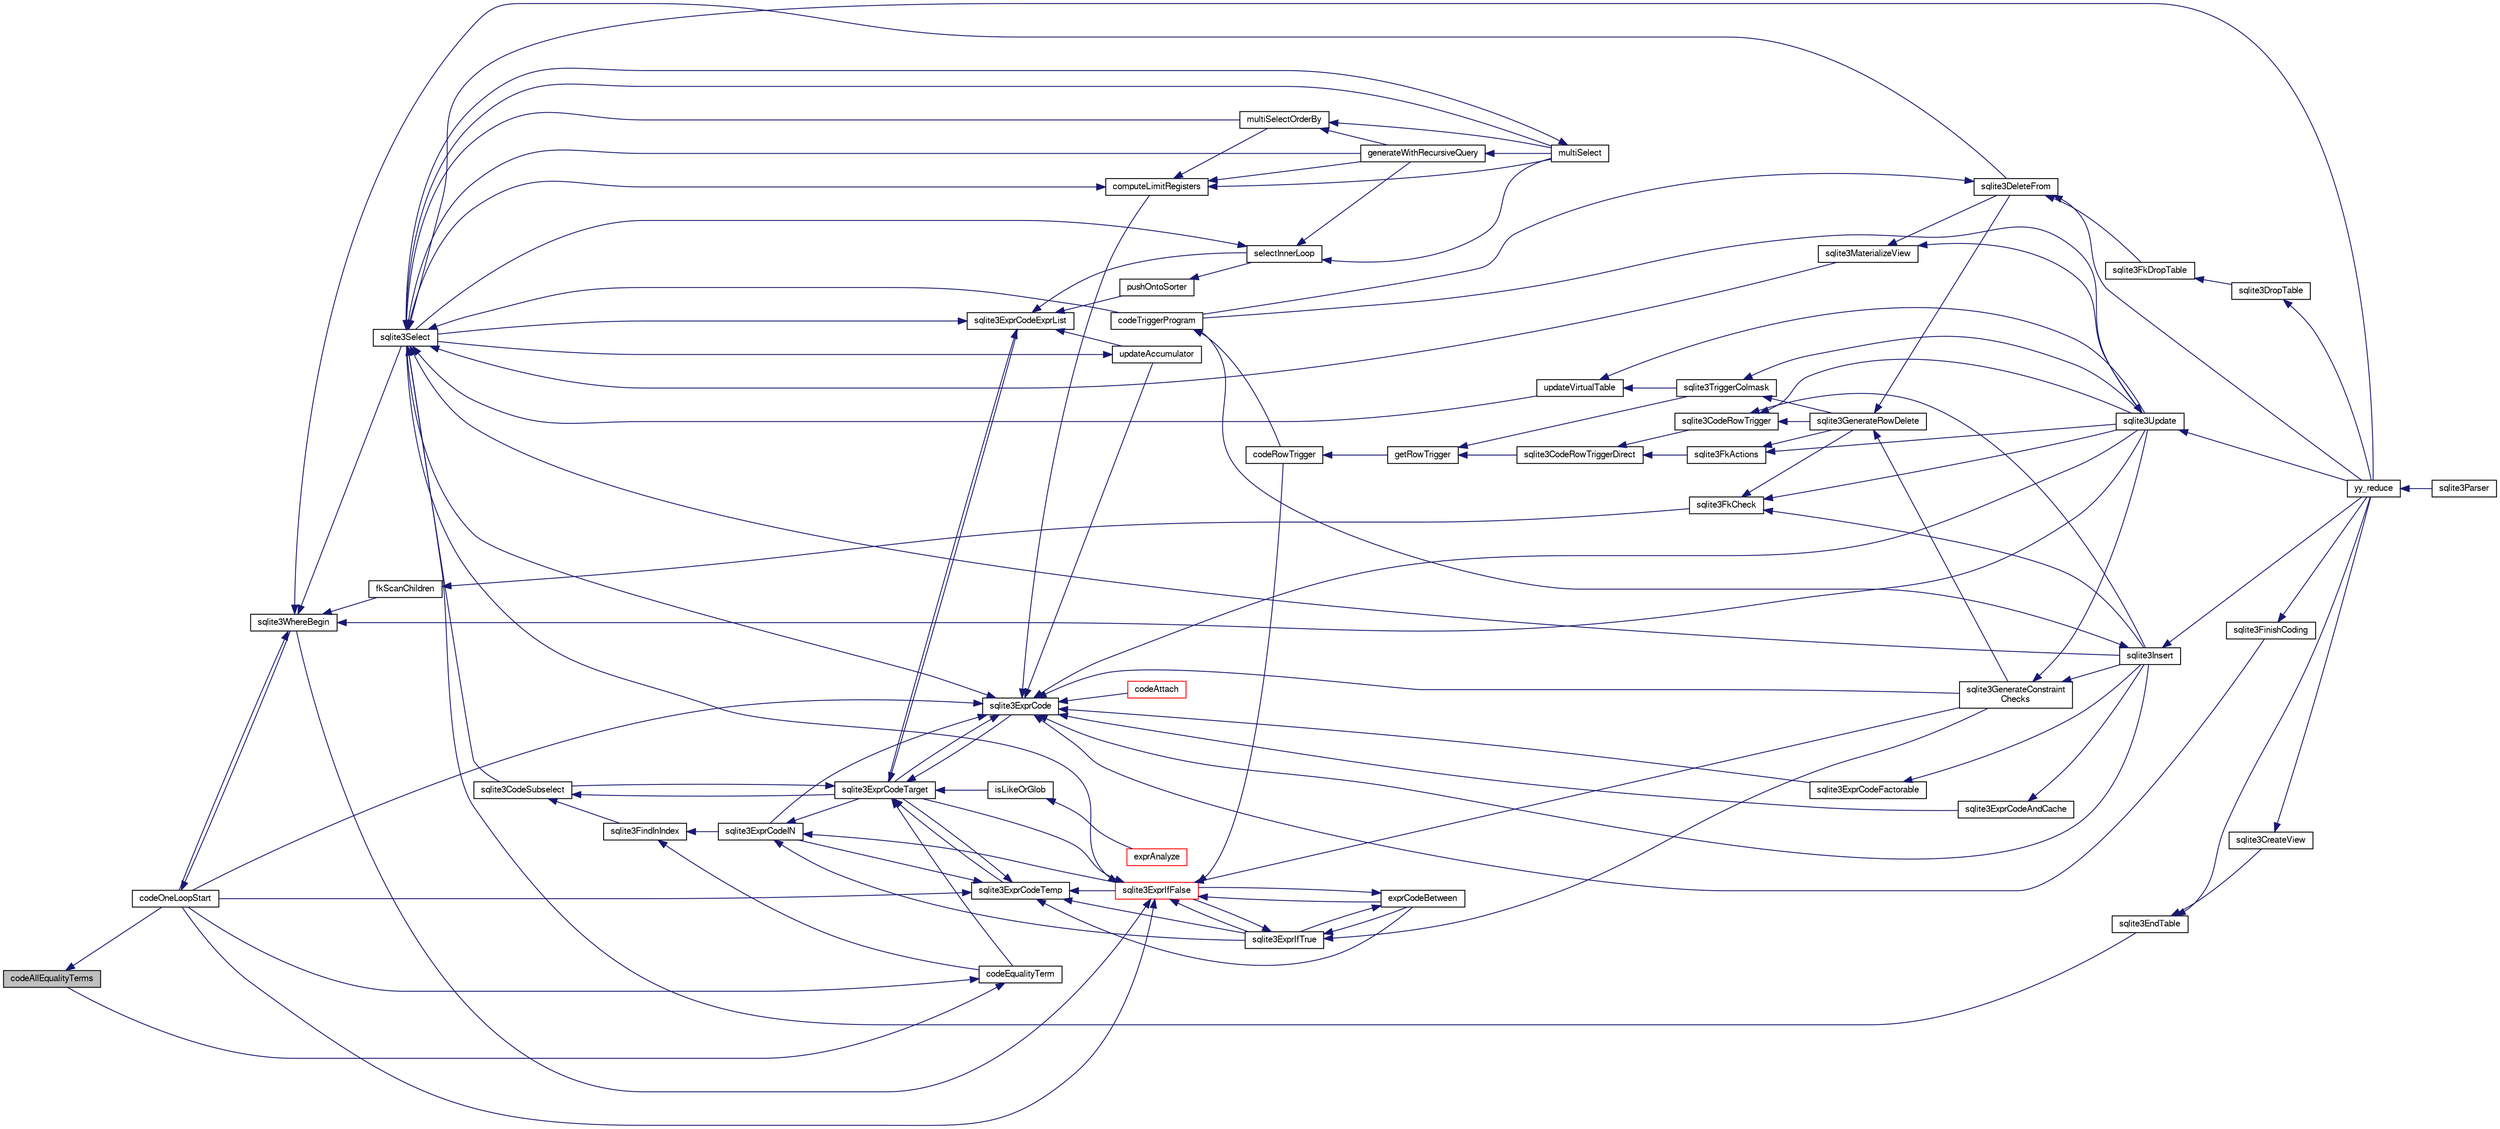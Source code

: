 digraph "codeAllEqualityTerms"
{
  edge [fontname="FreeSans",fontsize="10",labelfontname="FreeSans",labelfontsize="10"];
  node [fontname="FreeSans",fontsize="10",shape=record];
  rankdir="LR";
  Node49494 [label="codeAllEqualityTerms",height=0.2,width=0.4,color="black", fillcolor="grey75", style="filled", fontcolor="black"];
  Node49494 -> Node49495 [dir="back",color="midnightblue",fontsize="10",style="solid",fontname="FreeSans"];
  Node49495 [label="codeOneLoopStart",height=0.2,width=0.4,color="black", fillcolor="white", style="filled",URL="$sqlite3_8c.html#aa868875120b151c169cc79139ed6e008"];
  Node49495 -> Node49496 [dir="back",color="midnightblue",fontsize="10",style="solid",fontname="FreeSans"];
  Node49496 [label="sqlite3WhereBegin",height=0.2,width=0.4,color="black", fillcolor="white", style="filled",URL="$sqlite3_8c.html#acad049f5c9a96a8118cffd5e5ce89f7c"];
  Node49496 -> Node49497 [dir="back",color="midnightblue",fontsize="10",style="solid",fontname="FreeSans"];
  Node49497 [label="sqlite3DeleteFrom",height=0.2,width=0.4,color="black", fillcolor="white", style="filled",URL="$sqlite3_8c.html#ab9b4b45349188b49eabb23f94608a091"];
  Node49497 -> Node49498 [dir="back",color="midnightblue",fontsize="10",style="solid",fontname="FreeSans"];
  Node49498 [label="sqlite3FkDropTable",height=0.2,width=0.4,color="black", fillcolor="white", style="filled",URL="$sqlite3_8c.html#a1218c6fc74e89152ceaa4760e82f5ef9"];
  Node49498 -> Node49499 [dir="back",color="midnightblue",fontsize="10",style="solid",fontname="FreeSans"];
  Node49499 [label="sqlite3DropTable",height=0.2,width=0.4,color="black", fillcolor="white", style="filled",URL="$sqlite3_8c.html#a5534f77364b5568783c0e50db3c9defb"];
  Node49499 -> Node49500 [dir="back",color="midnightblue",fontsize="10",style="solid",fontname="FreeSans"];
  Node49500 [label="yy_reduce",height=0.2,width=0.4,color="black", fillcolor="white", style="filled",URL="$sqlite3_8c.html#a7c419a9b25711c666a9a2449ef377f14"];
  Node49500 -> Node49501 [dir="back",color="midnightblue",fontsize="10",style="solid",fontname="FreeSans"];
  Node49501 [label="sqlite3Parser",height=0.2,width=0.4,color="black", fillcolor="white", style="filled",URL="$sqlite3_8c.html#a0327d71a5fabe0b6a343d78a2602e72a"];
  Node49497 -> Node49502 [dir="back",color="midnightblue",fontsize="10",style="solid",fontname="FreeSans"];
  Node49502 [label="codeTriggerProgram",height=0.2,width=0.4,color="black", fillcolor="white", style="filled",URL="$sqlite3_8c.html#a120801f59d9281d201d2ff4b2606836e"];
  Node49502 -> Node49503 [dir="back",color="midnightblue",fontsize="10",style="solid",fontname="FreeSans"];
  Node49503 [label="codeRowTrigger",height=0.2,width=0.4,color="black", fillcolor="white", style="filled",URL="$sqlite3_8c.html#a463cea5aaaf388b560b206570a0022fc"];
  Node49503 -> Node49504 [dir="back",color="midnightblue",fontsize="10",style="solid",fontname="FreeSans"];
  Node49504 [label="getRowTrigger",height=0.2,width=0.4,color="black", fillcolor="white", style="filled",URL="$sqlite3_8c.html#a69626ef20b540d1a2b19cf56f3f45689"];
  Node49504 -> Node49505 [dir="back",color="midnightblue",fontsize="10",style="solid",fontname="FreeSans"];
  Node49505 [label="sqlite3CodeRowTriggerDirect",height=0.2,width=0.4,color="black", fillcolor="white", style="filled",URL="$sqlite3_8c.html#ad92829f9001bcf89a0299dad5a48acd4"];
  Node49505 -> Node49506 [dir="back",color="midnightblue",fontsize="10",style="solid",fontname="FreeSans"];
  Node49506 [label="sqlite3FkActions",height=0.2,width=0.4,color="black", fillcolor="white", style="filled",URL="$sqlite3_8c.html#a39159bd1623724946c22355ba7f3ef90"];
  Node49506 -> Node49507 [dir="back",color="midnightblue",fontsize="10",style="solid",fontname="FreeSans"];
  Node49507 [label="sqlite3GenerateRowDelete",height=0.2,width=0.4,color="black", fillcolor="white", style="filled",URL="$sqlite3_8c.html#a2c76cbf3027fc18fdbb8cb4cd96b77d9"];
  Node49507 -> Node49497 [dir="back",color="midnightblue",fontsize="10",style="solid",fontname="FreeSans"];
  Node49507 -> Node49508 [dir="back",color="midnightblue",fontsize="10",style="solid",fontname="FreeSans"];
  Node49508 [label="sqlite3GenerateConstraint\lChecks",height=0.2,width=0.4,color="black", fillcolor="white", style="filled",URL="$sqlite3_8c.html#aef639c1e6a0c0a67ca6e7690ad931bd2"];
  Node49508 -> Node49509 [dir="back",color="midnightblue",fontsize="10",style="solid",fontname="FreeSans"];
  Node49509 [label="sqlite3Insert",height=0.2,width=0.4,color="black", fillcolor="white", style="filled",URL="$sqlite3_8c.html#a5b17c9c2000bae6bdff8e6be48d7dc2b"];
  Node49509 -> Node49502 [dir="back",color="midnightblue",fontsize="10",style="solid",fontname="FreeSans"];
  Node49509 -> Node49500 [dir="back",color="midnightblue",fontsize="10",style="solid",fontname="FreeSans"];
  Node49508 -> Node49510 [dir="back",color="midnightblue",fontsize="10",style="solid",fontname="FreeSans"];
  Node49510 [label="sqlite3Update",height=0.2,width=0.4,color="black", fillcolor="white", style="filled",URL="$sqlite3_8c.html#ac5aa67c46e8cc8174566fabe6809fafa"];
  Node49510 -> Node49502 [dir="back",color="midnightblue",fontsize="10",style="solid",fontname="FreeSans"];
  Node49510 -> Node49500 [dir="back",color="midnightblue",fontsize="10",style="solid",fontname="FreeSans"];
  Node49506 -> Node49510 [dir="back",color="midnightblue",fontsize="10",style="solid",fontname="FreeSans"];
  Node49505 -> Node49511 [dir="back",color="midnightblue",fontsize="10",style="solid",fontname="FreeSans"];
  Node49511 [label="sqlite3CodeRowTrigger",height=0.2,width=0.4,color="black", fillcolor="white", style="filled",URL="$sqlite3_8c.html#a37f21393c74de4d01b16761ee9abacd9"];
  Node49511 -> Node49507 [dir="back",color="midnightblue",fontsize="10",style="solid",fontname="FreeSans"];
  Node49511 -> Node49509 [dir="back",color="midnightblue",fontsize="10",style="solid",fontname="FreeSans"];
  Node49511 -> Node49510 [dir="back",color="midnightblue",fontsize="10",style="solid",fontname="FreeSans"];
  Node49504 -> Node49512 [dir="back",color="midnightblue",fontsize="10",style="solid",fontname="FreeSans"];
  Node49512 [label="sqlite3TriggerColmask",height=0.2,width=0.4,color="black", fillcolor="white", style="filled",URL="$sqlite3_8c.html#acace8e99e37ae5e84ea03c65e820c540"];
  Node49512 -> Node49507 [dir="back",color="midnightblue",fontsize="10",style="solid",fontname="FreeSans"];
  Node49512 -> Node49510 [dir="back",color="midnightblue",fontsize="10",style="solid",fontname="FreeSans"];
  Node49497 -> Node49500 [dir="back",color="midnightblue",fontsize="10",style="solid",fontname="FreeSans"];
  Node49496 -> Node49513 [dir="back",color="midnightblue",fontsize="10",style="solid",fontname="FreeSans"];
  Node49513 [label="fkScanChildren",height=0.2,width=0.4,color="black", fillcolor="white", style="filled",URL="$sqlite3_8c.html#a67c9dcb484336b3155e7a82a037d4691"];
  Node49513 -> Node49514 [dir="back",color="midnightblue",fontsize="10",style="solid",fontname="FreeSans"];
  Node49514 [label="sqlite3FkCheck",height=0.2,width=0.4,color="black", fillcolor="white", style="filled",URL="$sqlite3_8c.html#aa38fb76c7d6f48f19772877a41703b92"];
  Node49514 -> Node49507 [dir="back",color="midnightblue",fontsize="10",style="solid",fontname="FreeSans"];
  Node49514 -> Node49509 [dir="back",color="midnightblue",fontsize="10",style="solid",fontname="FreeSans"];
  Node49514 -> Node49510 [dir="back",color="midnightblue",fontsize="10",style="solid",fontname="FreeSans"];
  Node49496 -> Node49515 [dir="back",color="midnightblue",fontsize="10",style="solid",fontname="FreeSans"];
  Node49515 [label="sqlite3Select",height=0.2,width=0.4,color="black", fillcolor="white", style="filled",URL="$sqlite3_8c.html#a2465ee8c956209ba4b272477b7c21a45"];
  Node49515 -> Node49516 [dir="back",color="midnightblue",fontsize="10",style="solid",fontname="FreeSans"];
  Node49516 [label="sqlite3CodeSubselect",height=0.2,width=0.4,color="black", fillcolor="white", style="filled",URL="$sqlite3_8c.html#aa69b46d2204a1d1b110107a1be12ee0c"];
  Node49516 -> Node49517 [dir="back",color="midnightblue",fontsize="10",style="solid",fontname="FreeSans"];
  Node49517 [label="sqlite3FindInIndex",height=0.2,width=0.4,color="black", fillcolor="white", style="filled",URL="$sqlite3_8c.html#af7d8c56ab0231f44bb5f87b3fafeffb2"];
  Node49517 -> Node49518 [dir="back",color="midnightblue",fontsize="10",style="solid",fontname="FreeSans"];
  Node49518 [label="sqlite3ExprCodeIN",height=0.2,width=0.4,color="black", fillcolor="white", style="filled",URL="$sqlite3_8c.html#ad9cf4f5b5ffb90c24a4a0900c8626193"];
  Node49518 -> Node49519 [dir="back",color="midnightblue",fontsize="10",style="solid",fontname="FreeSans"];
  Node49519 [label="sqlite3ExprCodeTarget",height=0.2,width=0.4,color="black", fillcolor="white", style="filled",URL="$sqlite3_8c.html#a4f308397a0a3ed299ed31aaa1ae2a293"];
  Node49519 -> Node49516 [dir="back",color="midnightblue",fontsize="10",style="solid",fontname="FreeSans"];
  Node49519 -> Node49520 [dir="back",color="midnightblue",fontsize="10",style="solid",fontname="FreeSans"];
  Node49520 [label="sqlite3ExprCodeTemp",height=0.2,width=0.4,color="black", fillcolor="white", style="filled",URL="$sqlite3_8c.html#a3bc5c1ccb3c5851847e2aeb4a84ae1fc"];
  Node49520 -> Node49518 [dir="back",color="midnightblue",fontsize="10",style="solid",fontname="FreeSans"];
  Node49520 -> Node49519 [dir="back",color="midnightblue",fontsize="10",style="solid",fontname="FreeSans"];
  Node49520 -> Node49521 [dir="back",color="midnightblue",fontsize="10",style="solid",fontname="FreeSans"];
  Node49521 [label="exprCodeBetween",height=0.2,width=0.4,color="black", fillcolor="white", style="filled",URL="$sqlite3_8c.html#abd053493214542bca8f406f42145d173"];
  Node49521 -> Node49522 [dir="back",color="midnightblue",fontsize="10",style="solid",fontname="FreeSans"];
  Node49522 [label="sqlite3ExprIfTrue",height=0.2,width=0.4,color="black", fillcolor="white", style="filled",URL="$sqlite3_8c.html#ad93a55237c23e1b743ab1f59df1a1444"];
  Node49522 -> Node49521 [dir="back",color="midnightblue",fontsize="10",style="solid",fontname="FreeSans"];
  Node49522 -> Node49523 [dir="back",color="midnightblue",fontsize="10",style="solid",fontname="FreeSans"];
  Node49523 [label="sqlite3ExprIfFalse",height=0.2,width=0.4,color="red", fillcolor="white", style="filled",URL="$sqlite3_8c.html#af97ecccb5d56e321e118414b08f65b71"];
  Node49523 -> Node49519 [dir="back",color="midnightblue",fontsize="10",style="solid",fontname="FreeSans"];
  Node49523 -> Node49521 [dir="back",color="midnightblue",fontsize="10",style="solid",fontname="FreeSans"];
  Node49523 -> Node49522 [dir="back",color="midnightblue",fontsize="10",style="solid",fontname="FreeSans"];
  Node49523 -> Node49508 [dir="back",color="midnightblue",fontsize="10",style="solid",fontname="FreeSans"];
  Node49523 -> Node49515 [dir="back",color="midnightblue",fontsize="10",style="solid",fontname="FreeSans"];
  Node49523 -> Node49503 [dir="back",color="midnightblue",fontsize="10",style="solid",fontname="FreeSans"];
  Node49523 -> Node49495 [dir="back",color="midnightblue",fontsize="10",style="solid",fontname="FreeSans"];
  Node49523 -> Node49496 [dir="back",color="midnightblue",fontsize="10",style="solid",fontname="FreeSans"];
  Node49522 -> Node49508 [dir="back",color="midnightblue",fontsize="10",style="solid",fontname="FreeSans"];
  Node49521 -> Node49523 [dir="back",color="midnightblue",fontsize="10",style="solid",fontname="FreeSans"];
  Node49520 -> Node49522 [dir="back",color="midnightblue",fontsize="10",style="solid",fontname="FreeSans"];
  Node49520 -> Node49523 [dir="back",color="midnightblue",fontsize="10",style="solid",fontname="FreeSans"];
  Node49520 -> Node49495 [dir="back",color="midnightblue",fontsize="10",style="solid",fontname="FreeSans"];
  Node49519 -> Node49537 [dir="back",color="midnightblue",fontsize="10",style="solid",fontname="FreeSans"];
  Node49537 [label="sqlite3ExprCode",height=0.2,width=0.4,color="black", fillcolor="white", style="filled",URL="$sqlite3_8c.html#a75f270fb0b111b86924cca4ea507b417"];
  Node49537 -> Node49518 [dir="back",color="midnightblue",fontsize="10",style="solid",fontname="FreeSans"];
  Node49537 -> Node49519 [dir="back",color="midnightblue",fontsize="10",style="solid",fontname="FreeSans"];
  Node49537 -> Node49538 [dir="back",color="midnightblue",fontsize="10",style="solid",fontname="FreeSans"];
  Node49538 [label="sqlite3ExprCodeFactorable",height=0.2,width=0.4,color="black", fillcolor="white", style="filled",URL="$sqlite3_8c.html#a843f7fd58eec5a683c1fd8435fcd1e84"];
  Node49538 -> Node49509 [dir="back",color="midnightblue",fontsize="10",style="solid",fontname="FreeSans"];
  Node49537 -> Node49539 [dir="back",color="midnightblue",fontsize="10",style="solid",fontname="FreeSans"];
  Node49539 [label="sqlite3ExprCodeAndCache",height=0.2,width=0.4,color="black", fillcolor="white", style="filled",URL="$sqlite3_8c.html#ae3e46527d9b7fc9cb9236d21a5e6b1d8"];
  Node49539 -> Node49509 [dir="back",color="midnightblue",fontsize="10",style="solid",fontname="FreeSans"];
  Node49537 -> Node49540 [dir="back",color="midnightblue",fontsize="10",style="solid",fontname="FreeSans"];
  Node49540 [label="codeAttach",height=0.2,width=0.4,color="red", fillcolor="white", style="filled",URL="$sqlite3_8c.html#ade4e9e30d828a19c191fdcb098676d5b"];
  Node49537 -> Node49543 [dir="back",color="midnightblue",fontsize="10",style="solid",fontname="FreeSans"];
  Node49543 [label="sqlite3FinishCoding",height=0.2,width=0.4,color="black", fillcolor="white", style="filled",URL="$sqlite3_8c.html#a651bc5b446c276c092705856d995b278"];
  Node49543 -> Node49500 [dir="back",color="midnightblue",fontsize="10",style="solid",fontname="FreeSans"];
  Node49537 -> Node49509 [dir="back",color="midnightblue",fontsize="10",style="solid",fontname="FreeSans"];
  Node49537 -> Node49508 [dir="back",color="midnightblue",fontsize="10",style="solid",fontname="FreeSans"];
  Node49537 -> Node49544 [dir="back",color="midnightblue",fontsize="10",style="solid",fontname="FreeSans"];
  Node49544 [label="computeLimitRegisters",height=0.2,width=0.4,color="black", fillcolor="white", style="filled",URL="$sqlite3_8c.html#ae9d37055e4905929b6f6cda5461e2f37"];
  Node49544 -> Node49545 [dir="back",color="midnightblue",fontsize="10",style="solid",fontname="FreeSans"];
  Node49545 [label="generateWithRecursiveQuery",height=0.2,width=0.4,color="black", fillcolor="white", style="filled",URL="$sqlite3_8c.html#ade2c3663fa9c3b9676507984b9483942"];
  Node49545 -> Node49546 [dir="back",color="midnightblue",fontsize="10",style="solid",fontname="FreeSans"];
  Node49546 [label="multiSelect",height=0.2,width=0.4,color="black", fillcolor="white", style="filled",URL="$sqlite3_8c.html#a6456c61f3d9b2389738753cedfa24fa7"];
  Node49546 -> Node49515 [dir="back",color="midnightblue",fontsize="10",style="solid",fontname="FreeSans"];
  Node49544 -> Node49546 [dir="back",color="midnightblue",fontsize="10",style="solid",fontname="FreeSans"];
  Node49544 -> Node49547 [dir="back",color="midnightblue",fontsize="10",style="solid",fontname="FreeSans"];
  Node49547 [label="multiSelectOrderBy",height=0.2,width=0.4,color="black", fillcolor="white", style="filled",URL="$sqlite3_8c.html#afcdb8488c6f4dfdadaf9f04bca35b808"];
  Node49547 -> Node49545 [dir="back",color="midnightblue",fontsize="10",style="solid",fontname="FreeSans"];
  Node49547 -> Node49546 [dir="back",color="midnightblue",fontsize="10",style="solid",fontname="FreeSans"];
  Node49544 -> Node49515 [dir="back",color="midnightblue",fontsize="10",style="solid",fontname="FreeSans"];
  Node49537 -> Node49548 [dir="back",color="midnightblue",fontsize="10",style="solid",fontname="FreeSans"];
  Node49548 [label="updateAccumulator",height=0.2,width=0.4,color="black", fillcolor="white", style="filled",URL="$sqlite3_8c.html#a1681660dd3ecd50c8727d6e56a537bd9"];
  Node49548 -> Node49515 [dir="back",color="midnightblue",fontsize="10",style="solid",fontname="FreeSans"];
  Node49537 -> Node49515 [dir="back",color="midnightblue",fontsize="10",style="solid",fontname="FreeSans"];
  Node49537 -> Node49510 [dir="back",color="midnightblue",fontsize="10",style="solid",fontname="FreeSans"];
  Node49537 -> Node49495 [dir="back",color="midnightblue",fontsize="10",style="solid",fontname="FreeSans"];
  Node49519 -> Node49549 [dir="back",color="midnightblue",fontsize="10",style="solid",fontname="FreeSans"];
  Node49549 [label="sqlite3ExprCodeExprList",height=0.2,width=0.4,color="black", fillcolor="white", style="filled",URL="$sqlite3_8c.html#a05b2b3dc3de7565de24eb3a2ff4e9566"];
  Node49549 -> Node49519 [dir="back",color="midnightblue",fontsize="10",style="solid",fontname="FreeSans"];
  Node49549 -> Node49550 [dir="back",color="midnightblue",fontsize="10",style="solid",fontname="FreeSans"];
  Node49550 [label="pushOntoSorter",height=0.2,width=0.4,color="black", fillcolor="white", style="filled",URL="$sqlite3_8c.html#a4555397beb584a386e7739cf022a6651"];
  Node49550 -> Node49551 [dir="back",color="midnightblue",fontsize="10",style="solid",fontname="FreeSans"];
  Node49551 [label="selectInnerLoop",height=0.2,width=0.4,color="black", fillcolor="white", style="filled",URL="$sqlite3_8c.html#ababe0933661ebe67eb0e6074bb1fd411"];
  Node49551 -> Node49545 [dir="back",color="midnightblue",fontsize="10",style="solid",fontname="FreeSans"];
  Node49551 -> Node49546 [dir="back",color="midnightblue",fontsize="10",style="solid",fontname="FreeSans"];
  Node49551 -> Node49515 [dir="back",color="midnightblue",fontsize="10",style="solid",fontname="FreeSans"];
  Node49549 -> Node49551 [dir="back",color="midnightblue",fontsize="10",style="solid",fontname="FreeSans"];
  Node49549 -> Node49548 [dir="back",color="midnightblue",fontsize="10",style="solid",fontname="FreeSans"];
  Node49549 -> Node49515 [dir="back",color="midnightblue",fontsize="10",style="solid",fontname="FreeSans"];
  Node49519 -> Node49552 [dir="back",color="midnightblue",fontsize="10",style="solid",fontname="FreeSans"];
  Node49552 [label="isLikeOrGlob",height=0.2,width=0.4,color="black", fillcolor="white", style="filled",URL="$sqlite3_8c.html#a6c38e495198bf8976f68d1a6ebd74a50"];
  Node49552 -> Node49553 [dir="back",color="midnightblue",fontsize="10",style="solid",fontname="FreeSans"];
  Node49553 [label="exprAnalyze",height=0.2,width=0.4,color="red", fillcolor="white", style="filled",URL="$sqlite3_8c.html#acb10e48c9a4184a4edd9bfd5b14ad0b7"];
  Node49519 -> Node49561 [dir="back",color="midnightblue",fontsize="10",style="solid",fontname="FreeSans"];
  Node49561 [label="codeEqualityTerm",height=0.2,width=0.4,color="black", fillcolor="white", style="filled",URL="$sqlite3_8c.html#ad88a57073f031452c9843e97f15acc47"];
  Node49561 -> Node49494 [dir="back",color="midnightblue",fontsize="10",style="solid",fontname="FreeSans"];
  Node49561 -> Node49495 [dir="back",color="midnightblue",fontsize="10",style="solid",fontname="FreeSans"];
  Node49518 -> Node49522 [dir="back",color="midnightblue",fontsize="10",style="solid",fontname="FreeSans"];
  Node49518 -> Node49523 [dir="back",color="midnightblue",fontsize="10",style="solid",fontname="FreeSans"];
  Node49517 -> Node49561 [dir="back",color="midnightblue",fontsize="10",style="solid",fontname="FreeSans"];
  Node49516 -> Node49519 [dir="back",color="midnightblue",fontsize="10",style="solid",fontname="FreeSans"];
  Node49515 -> Node49529 [dir="back",color="midnightblue",fontsize="10",style="solid",fontname="FreeSans"];
  Node49529 [label="sqlite3EndTable",height=0.2,width=0.4,color="black", fillcolor="white", style="filled",URL="$sqlite3_8c.html#a7b5f2c66c0f0b6f819d970ca389768b0"];
  Node49529 -> Node49530 [dir="back",color="midnightblue",fontsize="10",style="solid",fontname="FreeSans"];
  Node49530 [label="sqlite3CreateView",height=0.2,width=0.4,color="black", fillcolor="white", style="filled",URL="$sqlite3_8c.html#a9d85cb00ff71dee5cd9a019503a6982e"];
  Node49530 -> Node49500 [dir="back",color="midnightblue",fontsize="10",style="solid",fontname="FreeSans"];
  Node49529 -> Node49500 [dir="back",color="midnightblue",fontsize="10",style="solid",fontname="FreeSans"];
  Node49515 -> Node49562 [dir="back",color="midnightblue",fontsize="10",style="solid",fontname="FreeSans"];
  Node49562 [label="sqlite3MaterializeView",height=0.2,width=0.4,color="black", fillcolor="white", style="filled",URL="$sqlite3_8c.html#a4557984b0b75f998fb0c3f231c9b1def"];
  Node49562 -> Node49497 [dir="back",color="midnightblue",fontsize="10",style="solid",fontname="FreeSans"];
  Node49562 -> Node49510 [dir="back",color="midnightblue",fontsize="10",style="solid",fontname="FreeSans"];
  Node49515 -> Node49509 [dir="back",color="midnightblue",fontsize="10",style="solid",fontname="FreeSans"];
  Node49515 -> Node49545 [dir="back",color="midnightblue",fontsize="10",style="solid",fontname="FreeSans"];
  Node49515 -> Node49546 [dir="back",color="midnightblue",fontsize="10",style="solid",fontname="FreeSans"];
  Node49515 -> Node49547 [dir="back",color="midnightblue",fontsize="10",style="solid",fontname="FreeSans"];
  Node49515 -> Node49502 [dir="back",color="midnightblue",fontsize="10",style="solid",fontname="FreeSans"];
  Node49515 -> Node49563 [dir="back",color="midnightblue",fontsize="10",style="solid",fontname="FreeSans"];
  Node49563 [label="updateVirtualTable",height=0.2,width=0.4,color="black", fillcolor="white", style="filled",URL="$sqlite3_8c.html#a740220531db9293c39a2cdd7da3f74e1"];
  Node49563 -> Node49512 [dir="back",color="midnightblue",fontsize="10",style="solid",fontname="FreeSans"];
  Node49563 -> Node49510 [dir="back",color="midnightblue",fontsize="10",style="solid",fontname="FreeSans"];
  Node49515 -> Node49500 [dir="back",color="midnightblue",fontsize="10",style="solid",fontname="FreeSans"];
  Node49496 -> Node49510 [dir="back",color="midnightblue",fontsize="10",style="solid",fontname="FreeSans"];
  Node49496 -> Node49495 [dir="back",color="midnightblue",fontsize="10",style="solid",fontname="FreeSans"];
}
